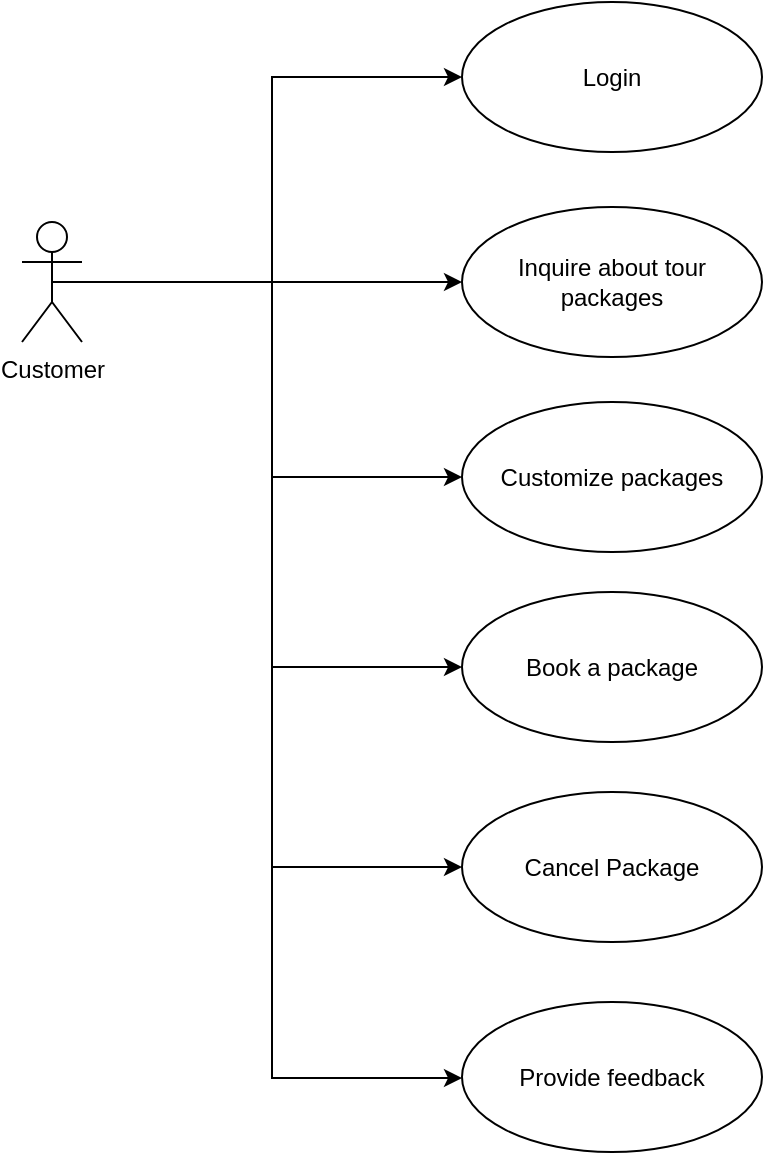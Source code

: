 <mxfile version="21.0.2" type="github">
  <diagram name="Page-1" id="G6O2Isfk2orpkbd-M5PW">
    <mxGraphModel dx="1242" dy="653" grid="1" gridSize="10" guides="1" tooltips="1" connect="1" arrows="1" fold="1" page="1" pageScale="1" pageWidth="827" pageHeight="1169" math="0" shadow="0">
      <root>
        <mxCell id="0" />
        <mxCell id="1" parent="0" />
        <mxCell id="kaM547wBiPYFq-wm83X6-6" style="edgeStyle=orthogonalEdgeStyle;rounded=0;orthogonalLoop=1;jettySize=auto;html=1;" edge="1" parent="1" source="kaM547wBiPYFq-wm83X6-1" target="kaM547wBiPYFq-wm83X6-2">
          <mxGeometry relative="1" as="geometry" />
        </mxCell>
        <mxCell id="kaM547wBiPYFq-wm83X6-7" style="edgeStyle=orthogonalEdgeStyle;rounded=0;orthogonalLoop=1;jettySize=auto;html=1;entryX=0;entryY=0.5;entryDx=0;entryDy=0;" edge="1" parent="1" source="kaM547wBiPYFq-wm83X6-1" target="kaM547wBiPYFq-wm83X6-4">
          <mxGeometry relative="1" as="geometry" />
        </mxCell>
        <mxCell id="kaM547wBiPYFq-wm83X6-8" style="edgeStyle=orthogonalEdgeStyle;rounded=0;orthogonalLoop=1;jettySize=auto;html=1;entryX=0;entryY=0.5;entryDx=0;entryDy=0;" edge="1" parent="1" source="kaM547wBiPYFq-wm83X6-1" target="kaM547wBiPYFq-wm83X6-5">
          <mxGeometry relative="1" as="geometry">
            <Array as="points">
              <mxPoint x="245" y="200" />
              <mxPoint x="245" y="598" />
              <mxPoint x="340" y="598" />
            </Array>
          </mxGeometry>
        </mxCell>
        <mxCell id="kaM547wBiPYFq-wm83X6-10" style="edgeStyle=orthogonalEdgeStyle;rounded=0;orthogonalLoop=1;jettySize=auto;html=1;exitX=0.5;exitY=0.5;exitDx=0;exitDy=0;exitPerimeter=0;entryX=0;entryY=0.5;entryDx=0;entryDy=0;" edge="1" parent="1" source="kaM547wBiPYFq-wm83X6-1" target="kaM547wBiPYFq-wm83X6-9">
          <mxGeometry relative="1" as="geometry" />
        </mxCell>
        <mxCell id="kaM547wBiPYFq-wm83X6-12" style="edgeStyle=orthogonalEdgeStyle;rounded=0;orthogonalLoop=1;jettySize=auto;html=1;exitX=0.5;exitY=0.5;exitDx=0;exitDy=0;exitPerimeter=0;entryX=0;entryY=0.5;entryDx=0;entryDy=0;" edge="1" parent="1" source="kaM547wBiPYFq-wm83X6-1" target="kaM547wBiPYFq-wm83X6-11">
          <mxGeometry relative="1" as="geometry" />
        </mxCell>
        <mxCell id="kaM547wBiPYFq-wm83X6-14" style="edgeStyle=orthogonalEdgeStyle;rounded=0;orthogonalLoop=1;jettySize=auto;html=1;exitX=0.5;exitY=0.5;exitDx=0;exitDy=0;exitPerimeter=0;entryX=0;entryY=0.5;entryDx=0;entryDy=0;" edge="1" parent="1" source="kaM547wBiPYFq-wm83X6-1" target="kaM547wBiPYFq-wm83X6-13">
          <mxGeometry relative="1" as="geometry" />
        </mxCell>
        <mxCell id="kaM547wBiPYFq-wm83X6-1" value="Customer" style="shape=umlActor;verticalLabelPosition=bottom;verticalAlign=top;html=1;outlineConnect=0;" vertex="1" parent="1">
          <mxGeometry x="120" y="170" width="30" height="60" as="geometry" />
        </mxCell>
        <mxCell id="kaM547wBiPYFq-wm83X6-2" value="Inquire about tour packages" style="ellipse;whiteSpace=wrap;html=1;" vertex="1" parent="1">
          <mxGeometry x="340" y="162.5" width="150" height="75" as="geometry" />
        </mxCell>
        <mxCell id="kaM547wBiPYFq-wm83X6-4" value="Book a package" style="ellipse;whiteSpace=wrap;html=1;" vertex="1" parent="1">
          <mxGeometry x="340" y="355" width="150" height="75" as="geometry" />
        </mxCell>
        <mxCell id="kaM547wBiPYFq-wm83X6-5" value="Provide feedback" style="ellipse;whiteSpace=wrap;html=1;" vertex="1" parent="1">
          <mxGeometry x="340" y="560" width="150" height="75" as="geometry" />
        </mxCell>
        <mxCell id="kaM547wBiPYFq-wm83X6-9" value="Cancel Package" style="ellipse;whiteSpace=wrap;html=1;" vertex="1" parent="1">
          <mxGeometry x="340" y="455" width="150" height="75" as="geometry" />
        </mxCell>
        <mxCell id="kaM547wBiPYFq-wm83X6-11" value="Customize packages" style="ellipse;whiteSpace=wrap;html=1;" vertex="1" parent="1">
          <mxGeometry x="340" y="260" width="150" height="75" as="geometry" />
        </mxCell>
        <mxCell id="kaM547wBiPYFq-wm83X6-13" value="Login" style="ellipse;whiteSpace=wrap;html=1;" vertex="1" parent="1">
          <mxGeometry x="340" y="60" width="150" height="75" as="geometry" />
        </mxCell>
      </root>
    </mxGraphModel>
  </diagram>
</mxfile>
